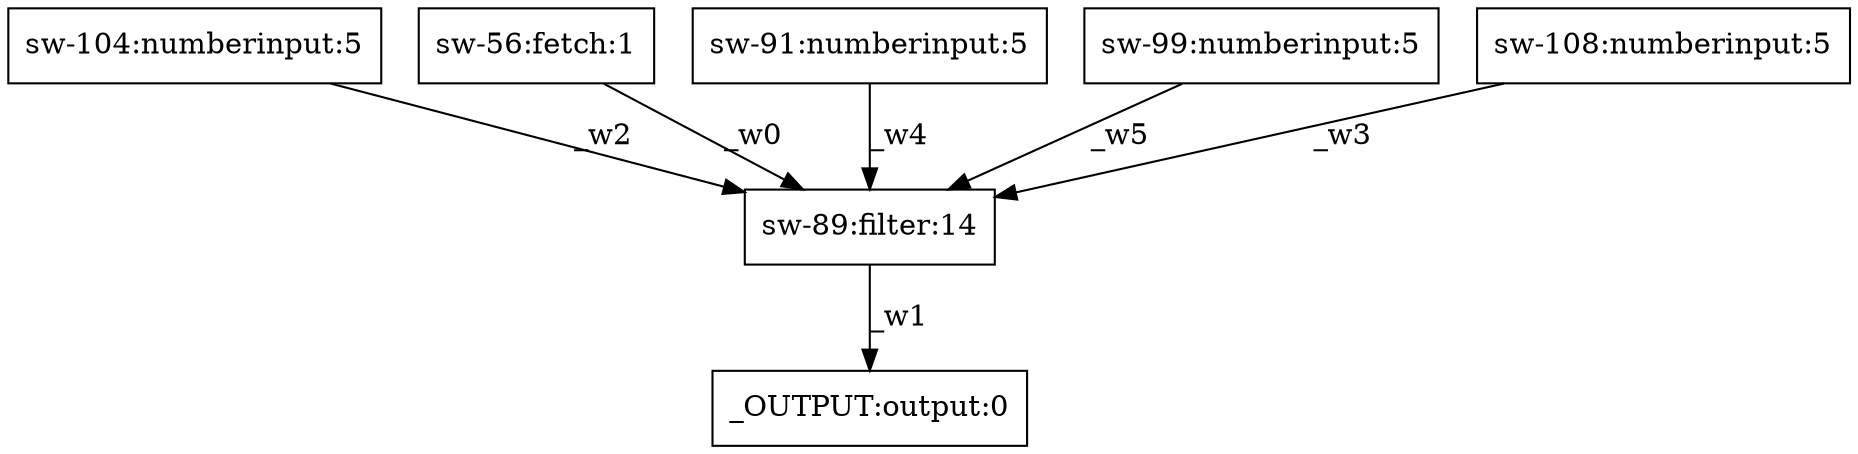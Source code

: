 digraph test1 { node [shape=box] "_OUTPUT" [label="_OUTPUT:output:0"];"sw-89" [label="sw-89:filter:14"];"sw-104" [label="sw-104:numberinput:5"];"sw-56" [label="sw-56:fetch:1"];"sw-91" [label="sw-91:numberinput:5"];"sw-99" [label="sw-99:numberinput:5"];"sw-108" [label="sw-108:numberinput:5"];"sw-56" -> "sw-89" [label="_w0"];"sw-89" -> "_OUTPUT" [label="_w1"];"sw-104" -> "sw-89" [label="_w2"];"sw-108" -> "sw-89" [label="_w3"];"sw-91" -> "sw-89" [label="_w4"];"sw-99" -> "sw-89" [label="_w5"];}
